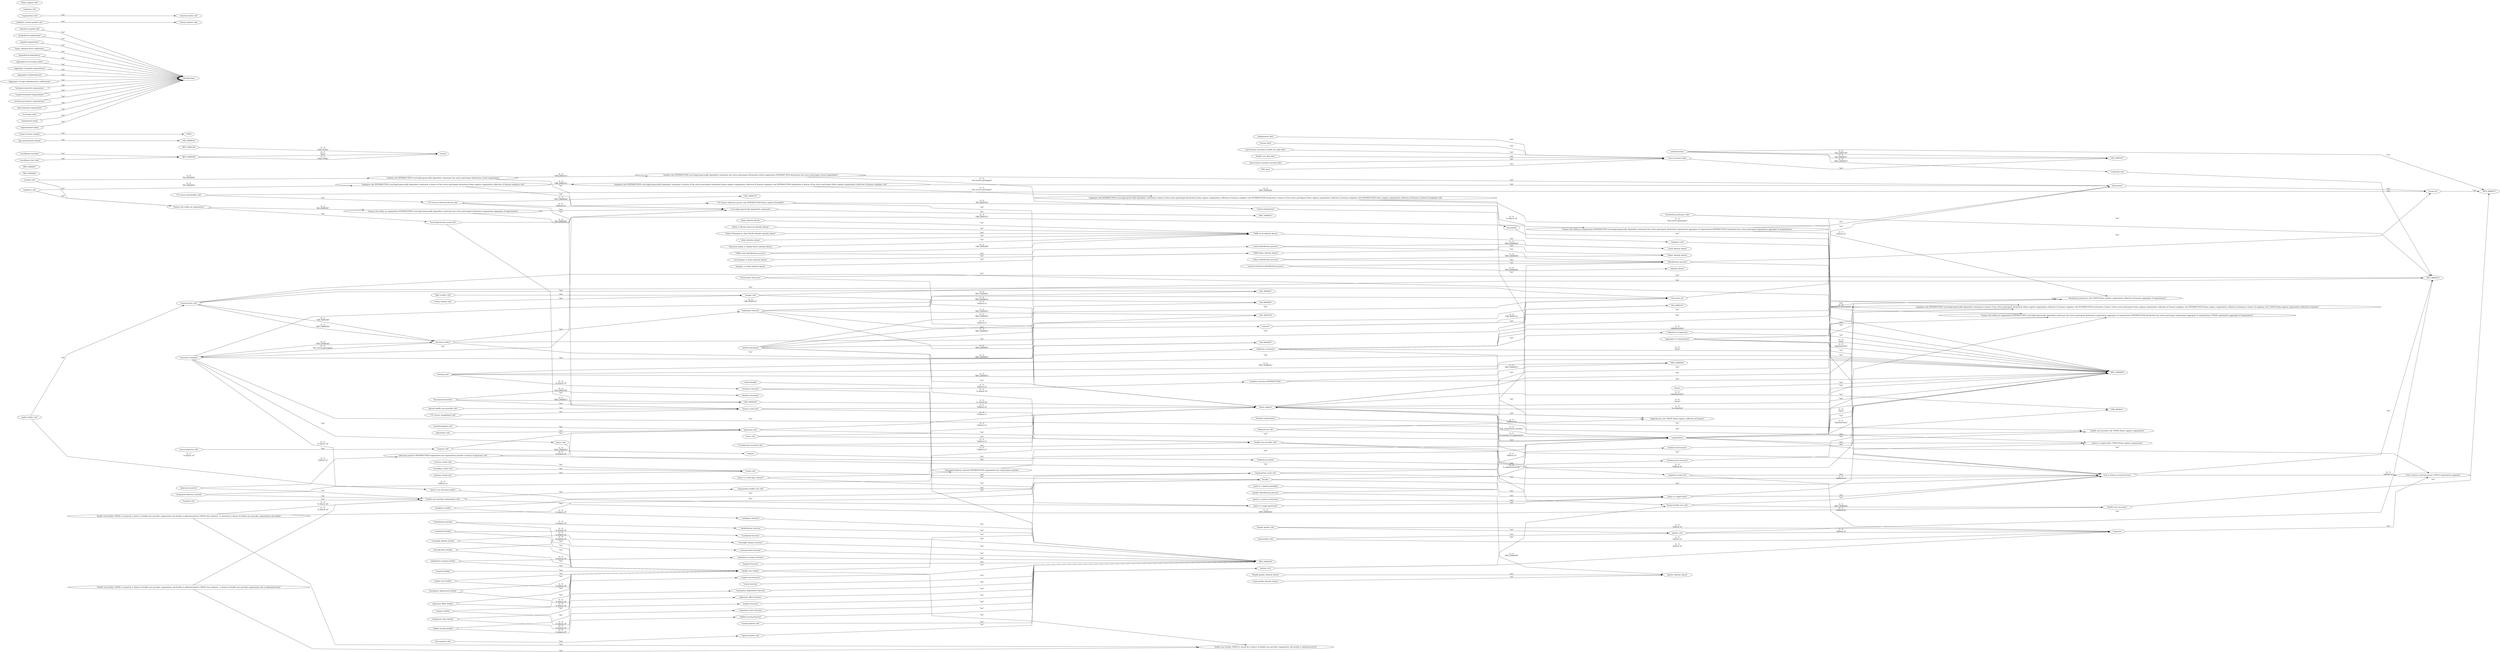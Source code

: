 digraph G {
  splines=polyline;
  rankdir=LR;
  "BFO_0000015" [ label="\"BFO_0000015\"" ];
  "BFO_0000020" [ label="\"BFO_0000020\"" ];
  "BFO_0000023" [ label="\"BFO_0000023\"" ];
  "BFO_0000027" [ label="\"BFO_0000027\"" ];
  "BFO_0000029" [ label="\"BFO_0000029\"" ];
  "BFO_0000031" [ label="\"BFO_0000031\"" ];
  "BFO_0000034" [ label="\"BFO_0000034\"" ];
  "BFO_0000038" [ label="\"BFO_0000038\"" ];
  "BFO_0000040" [ label="\"BFO_0000040\"" ];
  "BFO_0000148" [ label="\"BFO_0000148\"" ];
  "IAO_0000001" [ label="\"IAO_0000001\"" ];
  "IAO_0000005" [ label="\"IAO_0000005\"" ];
  "IAO_0000007" [ label="\"IAO_0000007\"" ];
  "IAO_0000027" [ label="\"IAO_0000027\"" ];
  "IAO_0000030" [ label="\"IAO_0000030\"" ];
  "IAO_0000104" [ label="\"IAO_0000104\"" ];
  "IAO_0000310" [ label="\"IAO_0000310\"" ];
  "IAO_0000416" [ label="\"IAO_0000416\"" ];
  "IAO_0000572" [ label="\"IAO_0000572\"" ];
  "CRID" [ label="\"CRID\"" ];
  "identity document" [ label="\"identity document\"" ];
  "documented identity" [ label="\"documented identity\"" ];
  "authentication" [ label="\"authentication\"" ];
  "credential role" [ label="\"credential role\"" ];
  "document act" [ label="\"document act\"" ];
  "social act" [ label="\"social act\"" ];
  "socio-legal generically dependent continuant" [ label="\"socio-legal generically dependent continuant\"" ];
  "declaration" [ label="\"declaration\"" ];
  "declaration performer role" [ label="\"declaration performer role\"" ];
  "Homo sapiens" [ label="\"Homo sapiens\"" ];
  "medical intervention" [ label="\"medical intervention\"" ];
  "surgery" [ label="\"surgery\"" ];
  "medical procedure" [ label="\"medical procedure\"" ];
  "OBI_0000011" [ label="\"OBI_0000011\"" ];
  "organization" [ label="\"organization\"" ];
  "organism" [ label="\"organism\"" ];
  "health care encounter" [ label="\"health care encounter\"" ];
  "injury" [ label="\"injury\"" ];
  "social security number" [ label="\"social security number\"" ];
  "human social role" [ label="\"human social role\"" ];
  "party to a legal entity" [ label="\"party to a legal entity\"" ];
  "party to a legal proceeding" [ label="\"party to a legal proceeding\"" ];
  "party to a legal agreement" [ label="\"party to a legal agreement\"" ];
  "party to a marriage contract" [ label="\"party to a marriage contract\"" ];
  "party to a power of attorney" [ label="\"party to a power of attorney\"" ];
  "gender role" [ label="\"gender role\"" ];
  "male gender role" [ label="\"male gender role\"" ];
  "female gender role" [ label="\"female gender role\"" ];
  "human health care role" [ label="\"human health care role\"" ];
  "patient role" [ label="\"patient role\"" ];
  "health care provider role" [ label="\"health care provider role\"" ];
  "physician role" [ label="\"physician role\"" ];
  "nurse role" [ label="\"nurse role\"" ];
  "health care provider organization role" [ label="\"health care provider organization role\"" ];
  "person health care provider role" [ label="\"person health care provider role\"" ];
  "physician practice" [ label="\"physician practice\"" ];
  "obsolete_hospital role" [ label="\"obsolete_hospital role\"" ];
  "integrated delivery network" [ label="\"integrated delivery network\"" ];
  "collection of organisms" [ label="\"collection of organisms\"" ];
  "collection of humans" [ label="\"collection of humans\"" ];
  "role in human social processes" [ label="\"role in human social processes\"" ];
  "organization social role" [ label="\"organization social role\"" ];
  "organism social role" [ label="\"organism social role\"" ];
  "organization health care role" [ label="\"organization health care role\"" ];
  "geopolitical organization" [ label="\"geopolitical organization\"" ];
  "geopoli organization" [ label="\"geopoli organization\"" ];
  "human patient role" [ label="\"human patient role\"" ];
  "major administrative subdivision" [ label="\"major administrative subdivision\"" ];
  "geopolitical dependency" [ label="\"geopolitical dependency\"" ];
  "aggregate of organizations" [ label="\"aggregate of organizations\"" ];
  "aggregate of sovereign states" [ label="\"aggregate of sovereign states\"" ];
  "aggregate of geopoli organizations" [ label="\"aggregate of geopoli organizations\"" ];
  "aggregate of dependencies" [ label="\"aggregate of dependencies\"" ];
  "aggregate of major administrative subdivisions" [ label="\"aggregate of major administrative subdivisions\"" ];
  "legal person role" [ label="\"legal person role\"" ];
  "smoker role" [ label="\"smoker role\"" ];
  "intravenous drug user" [ label="\"intravenous drug user\"" ];
  "intergovernmental organization" [ label="\"intergovernmental organization\"" ];
  "nongovernmental organizations" [ label="\"nongovernmental organizations\"" ];
  "private governance organizations" [ label="\"private governance organizations\"" ];
  "governmental organization" [ label="\"governmental organization\"" ];
  "sovereign state" [ label="\"sovereign state\"" ];
  "subnational entity" [ label="\"subnational entity\"" ];
  "supranational entity" [ label="\"supranational entity\"" ];
  "material entity role" [ label="\"material entity role\"" ];
  "organism role" [ label="\"organism role\"" ];
  "Homo sapiens role" [ label="\"Homo sapiens role\"" ];
  "organization role" [ label="\"organization role\"" ];
  "hospital function" [ label="\"hospital function\"" ];
  "school function" [ label="\"school function\"" ];
  "hospital role" [ label="\"hospital role\"" ];
  "school role" [ label="\"school role\"" ];
  "hospital organization" [ label="\"hospital organization\"" ];
  "school organization" [ label="\"school organization\"" ];
  "student role" [ label="\"student role\"" ];
  "nursery school role" [ label="\"nursery school role\"" ];
  "primary school role" [ label="\"primary school role\"" ];
  "architectural structure" [ label="\"architectural structure\"" ];
  "facility" [ label="\"facility\"" ];
  "hospital facility" [ label="\"hospital facility\"" ];
  "school facility" [ label="\"school facility\"" ];
  "secondary school role" [ label="\"secondary school role\"" ];
  "pediatric trauma patient role" [ label="\"pediatric trauma patient role\"" ];
  "injured patient role" [ label="\"injured patient role\"" ];
  "burn patient role" [ label="\"burn patient role\"" ];
  "physiatrist role" [ label="\"physiatrist role\"" ];
  "trauma patient role" [ label="\"trauma patient role\"" ];
  "housing unit" [ label="\"housing unit\"" ];
  "residence function" [ label="\"residence function\"" ];
  "household" [ label="\"household\"" ];
  "employee role" [ label="\"employee role\"" ];
  "workplace facility" [ label="\"workplace facility\"" ];
  "workplace function" [ label="\"workplace function\"" ];
  "US census householder role" [ label="\"US census householder role\"" ];
  "US Census reference person role" [ label="\"US Census reference person role\"" ];
  "OMB ethnic identity datum" [ label="\"OMB ethnic identity datum\"" ];
  "enrollment end date" [ label="\"enrollment end date\"" ];
  "socio-legal human social role" [ label="\"socio-legal human social role\"" ];
  "human role within an organization" [ label="\"human role within an organization\"" ];
  "employer role" [ label="\"employer role\"" ];
  "age measurement datum" [ label="\"age measurement datum\"" ];
  "contract" [ label="\"contract\"" ];
  "indemnity contract" [ label="\"indemnity contract\"" ];
  "insurance policy" [ label="\"insurance policy\"" ];
  "insured party role" [ label="\"insured party role\"" ];
  "insurance company" [ label="\"insurance company\"" ];
  "policy holder role" [ label="\"policy holder role\"" ];
  "payer role" [ label="\"payer role\"" ];
  "party to an insurance policy" [ label="\"party to an insurance policy\"" ];
  "enrollment start date" [ label="\"enrollment start date\"" ];
  "racial identity datum" [ label="\"racial identity datum\"" ];
  "racial identification process" [ label="\"racial identification process\"" ];
  "ethnic identity datum" [ label="\"ethnic identity datum\"" ];
  "ethnic identification process" [ label="\"ethnic identification process\"" ];
  "health care facility" [ label="\"health care facility\"" ];
  "US Census unemployed role" [ label="\"US Census unemployed role\"" ];
  "hospice facility" [ label="\"hospice facility\"" ];
  "skilled nursing facility" [ label="\"skilled nursing facility\"" ];
  "rehabilitation facility" [ label="\"rehabilitation facility\"" ];
  "nursing home facility" [ label="\"nursing home facility\"" ];
  "residential facility" [ label="\"residential facility\"" ];
  "overnight dialysis facility" [ label="\"overnight dialysis facility\"" ];
  "outpatient clinic facility" [ label="\"outpatient clinic facility\"" ];
  "physician office facility" [ label="\"physician office facility\"" ];
  "ambulatory surgery facility" [ label="\"ambulatory surgery facility\"" ];
  "urgent care facility" [ label="\"urgent care facility\"" ];
  "emergency department facility" [ label="\"emergency department facility\"" ];
  "urgent care function" [ label="\"urgent care function\"" ];
  "ambulatory surgery function" [ label="\"ambulatory surgery function\"" ];
  "hospice function" [ label="\"hospice function\"" ];
  "emergency department function" [ label="\"emergency department function\"" ];
  "physician office function" [ label="\"physician office function\"" ];
  "outpatient clinic function" [ label="\"outpatient clinic function\"" ];
  "overnight dialysis function" [ label="\"overnight dialysis function\"" ];
  "rehabilitation function" [ label="\"rehabilitation function\"" ];
  "skilled nursing function" [ label="\"skilled nursing function\"" ];
  "residential function" [ label="\"residential function\"" ];
  "nursing home function" [ label="\"nursing home function\"" ];
  "patient discharge" [ label="\"patient discharge\"" ];
  "hispanic or latino identity datum" [ label="\"hispanic or latino identity datum\"" ];
  "not hispanic or latino identity datum" [ label="\"not hispanic or latino identity datum\"" ];
  "US physician assistant role" [ label="\"US physician assistant role\"" ];
  "anesthesiologist role" [ label="\"anesthesiologist role\"" ];
  "OMB racial identification process" [ label="\"OMB racial identification process\"" ];
  "identity datum" [ label="\"identity datum\"" ];
  "gender identity datum" [ label="\"gender identity datum\"" ];
  "identification process" [ label="\"identification process\"" ];
  "gender identification process" [ label="\"gender identification process\"" ];
  "female gender identity datum" [ label="\"female gender identity datum\"" ];
  "surgeon role" [ label="\"surgeon role\"" ];
  "neurosurgereon role" [ label="\"neurosurgereon role\"" ];
  "male gender identity datum" [ label="\"male gender identity datum\"" ];
  "sexual orientation identification process" [ label="\"sexual orientation identification process\"" ];
  "American Indian or Alaska Native identity datum" [ label="\"American Indian or Alaska Native identity datum\"" ];
  "Asian identity datum" [ label="\"Asian identity datum\"" ];
  "black or African American identity datum" [ label="\"black or African American identity datum\"" ];
  "Native Hawaiian or other Pacific Islander identity datum" [ label="\"Native Hawaiian or other Pacific Islander identity datum\"" ];
  "white identity datum" [ label="\"white identity datum\"" ];
  "OMB racial identity datum" [ label="\"OMB racial identity datum\"" ];
  "heavy smoker role" [ label="\"heavy smoker role\"" ];
  "light smoker role" [ label="\"light smoker role\"" ];
  "employment data" [ label="\"employment data\"" ];
  "income data" [ label="\"income data\"" ];
  "government assistance health care plan data" [ label="\"government assistance health care plan data\"" ];
  "health care plan data" [ label="\"health care plan data\"" ];
  "government assistance income data" [ label="\"government assistance income data\"" ];
  "WIC data" [ label="\"WIC data\"" ];
  "socio-economic data" [ label="\"socio-economic data\"" ];
  "ObsoleteClass" [ label="\"ObsoleteClass\"" ];
  "legal person role UNION Homo sapiens collection of humans" [ label="\"legal person role UNION Homo sapiens collection of humans\"" ];
  "physician practice INTERSECTION organization has organization member is bearer of physician role" [ label="\"physician practice INTERSECTION organization has organization member is bearer of physician role\"" ];
  "student role INTERSECTION socio-legal generically dependent continuant has active participant declaration school organization" [ label="\"student role INTERSECTION socio-legal generically dependent continuant has active participant declaration school organization\"" ];
  "student role INTERSECTION socio-legal generically dependent continuant has active participant declaration school organization INTERSECTION declaration has active participant school organization" [ label="\"student role INTERSECTION socio-legal generically dependent continuant has active participant declaration school organization INTERSECTION declaration has active participant school organization\"" ];
  "role in human social processes UNION organization organism" [ label="\"role in human social processes UNION organization organism\"" ];
  "residence function INTERSECTION " [ label="\"residence function INTERSECTION \"" ];
  "health care provider role UNION Homo sapiens organization" [ label="\"health care provider role UNION Homo sapiens organization\"" ];
  "declaration performer role UNION Homo sapiens organization collection of humans aggregate of organizations" [ label="\"declaration performer role UNION Homo sapiens organization collection of humans aggregate of organizations\"" ];
  "integrated delivery network INTERSECTION organization has organization member" [ label="\"integrated delivery network INTERSECTION organization has organization member\"" ];
  "health care facility UNION is owned by is bearer of health care provider organization role facility is administered by" [ label="\"health care facility UNION is owned by is bearer of health care provider organization role facility is administered by\"" ];
  "health care facility UNION is owned by is bearer of health care provider organization role facility is administered by UNION class element : is owned by is bearer of health care provider organization role facility" [ label="\"health care facility UNION is owned by is bearer of health care provider organization role facility is administered by UNION class element : is owned by is bearer of health care provider organization role facility\"" ];
  "health care facility UNION is owned by is bearer of health care provider organization role facility is administered by UNION class element : is bearer of health care provider organization role is administered by" [ label="\"health care facility UNION is owned by is bearer of health care provider organization role facility is administered by UNION class element : is bearer of health care provider organization role is administered by\"" ];
  "employee role INTERSECTION socio-legal generically dependent continuant is bearer of has active participant declaration Homo sapiens organization collection of humans employer role" [ label="\"employee role INTERSECTION socio-legal generically dependent continuant is bearer of has active participant declaration Homo sapiens organization collection of humans employer role\"" ];
  "employee role INTERSECTION socio-legal generically dependent continuant is bearer of has active participant declaration Homo sapiens organization collection of humans employer role INTERSECTION declaration is bearer of has active participant Homo sapiens organization collection of humans employer role" [ label="\"employee role INTERSECTION socio-legal generically dependent continuant is bearer of has active participant declaration Homo sapiens organization collection of humans employer role INTERSECTION declaration is bearer of has active participant Homo sapiens organization collection of humans employer role\"" ];
  "employee role INTERSECTION socio-legal generically dependent continuant is bearer of has active participant declaration Homo sapiens organization collection of humans employer role INTERSECTION declaration is bearer of has active participant Homo sapiens organization collection of humans employer role INTERSECTION Homo sapiens organization collection of humans is bearer of employer role" [ label="\"employee role INTERSECTION socio-legal generically dependent continuant is bearer of has active participant declaration Homo sapiens organization collection of humans employer role INTERSECTION declaration is bearer of has active participant Homo sapiens organization collection of humans employer role INTERSECTION Homo sapiens organization collection of humans is bearer of employer role\"" ];
  "employee role INTERSECTION socio-legal generically dependent continuant is bearer of has active participant declaration Homo sapiens organization collection of humans employer role INTERSECTION declaration is bearer of has active participant Homo sapiens organization collection of humans employer role INTERSECTION Homo sapiens organization collection of humans is bearer of employer role UNION Homo sapiens organization collection of humans" [ label="\"employee role INTERSECTION socio-legal generically dependent continuant is bearer of has active participant declaration Homo sapiens organization collection of humans employer role INTERSECTION declaration is bearer of has active participant Homo sapiens organization collection of humans employer role INTERSECTION Homo sapiens organization collection of humans is bearer of employer role UNION Homo sapiens organization collection of humans\"" ];
  "human role within an organization INTERSECTION socio-legal generically dependent continuant has active participant declaration organization aggregate of organizations" [ label="\"human role within an organization INTERSECTION socio-legal generically dependent continuant has active participant declaration organization aggregate of organizations\"" ];
  "human role within an organization INTERSECTION socio-legal generically dependent continuant has active participant declaration organization aggregate of organizations INTERSECTION declaration has active participant organization aggregate of organizations" [ label="\"human role within an organization INTERSECTION socio-legal generically dependent continuant has active participant declaration organization aggregate of organizations INTERSECTION declaration has active participant organization aggregate of organizations\"" ];
  "human role within an organization INTERSECTION socio-legal generically dependent continuant has active participant declaration organization aggregate of organizations INTERSECTION declaration has active participant organization aggregate of organizations UNION organization aggregate of organizations" [ label="\"human role within an organization INTERSECTION socio-legal generically dependent continuant has active participant declaration organization aggregate of organizations INTERSECTION declaration has active participant organization aggregate of organizations UNION organization aggregate of organizations\"" ];
  "party to a legal entity UNION Homo sapiens organization" [ label="\"party to a legal entity UNION Homo sapiens organization\"" ];
  "US Census reference person role INTERSECTION Homo sapiens household" [ label="\"US Census reference person role INTERSECTION Homo sapiens household\"" ];
  "string" [ label="\"string\"" ];
  "declaration performer role" -> "BFO_0000023" [ label="\"isa\"" ];
  "physician office facility" -> "health care facility" [ label="\"isa\"" ];
  "health care provider organization role" -> "organization health care role" [ label="\"isa\"" ];
  "urgent care function" -> "BFO_0000034" [ label="\"isa\"" ];
  "role in human social processes" -> "BFO_0000023" [ label="\"isa\"" ];
  "party to a legal entity" -> "role in human social processes" [ label="\"isa\"" ];
  "party to a power of attorney" -> "party to a legal entity" [ label="\"isa\"" ];
  "government assistance health care plan data" -> "socio-economic data" [ label="\"isa\"" ];
  "social security number" -> "CRID" [ label="\"isa\"" ];
  "private governance organizations" -> "ObsoleteClass" [ label="\"isa\"" ];
  "skilled nursing facility" -> "health care facility" [ label="\"isa\"" ];
  "credential role" -> "BFO_0000023" [ label="\"isa\"" ];
  "obsolete_hospital role" -> "ObsoleteClass" [ label="\"isa\"" ];
  "female gender identity datum" -> "gender identity datum" [ label="\"isa\"" ];
  "physician role" -> "health care provider role" [ label="\"isa\"" ];
  "health care provider role" -> "human health care role" [ label="\"isa\"" ];
  "US Census unemployed role" -> "human social role" [ label="\"isa\"" ];
  "Native Hawaiian or other Pacific Islander identity datum" -> "OMB racial identity datum" [ label="\"isa\"" ];
  "neurosurgereon role" -> "surgeon role" [ label="\"isa\"" ];
  "physician practice" -> "health care provider organization role" [ label="\"isa\"" ];
  "patient role" -> "human health care role" [ label="\"isa\"" ];
  "hospital facility" -> "health care facility" [ label="\"isa\"" ];
  "overnight dialysis function" -> "BFO_0000034" [ label="\"isa\"" ];
  "hospital organization" -> "organization" [ label="\"isa\"" ];
  "residential facility" -> "health care facility" [ label="\"isa\"" ];
  "school facility" -> "facility" [ label="\"isa\"" ];
  "intravenous drug user" -> "BFO_0000023" [ label="\"isa\"" ];
  "medical intervention" -> "OBI_0000011" [ label="\"isa\"" ];
  "human social role" -> "organism social role" [ label="\"isa\"" ];
  "urgent care facility" -> "health care facility" [ label="\"isa\"" ];
  "party to a marriage contract" -> "party to a legal agreement" [ label="\"isa\"" ];
  "hospice function" -> "BFO_0000034" [ label="\"isa\"" ];
  "medical procedure" -> "medical intervention" [ label="\"isa\"" ];
  "school function" -> "BFO_0000034" [ label="\"isa\"" ];
  "female gender role" -> "gender role" [ label="\"isa\"" ];
  "legal person role" -> "role in human social processes" [ label="\"isa\"" ];
  "party to a legal proceeding" -> "party to a legal entity" [ label="\"isa\"" ];
  "sovereign state" -> "ObsoleteClass" [ label="\"isa\"" ];
  "health care facility" -> "facility" [ label="\"isa\"" ];
  "US Census reference person role" -> "human social role" [ label="\"isa\"" ];
  "health care encounter" -> "BFO_0000015" [ label="\"isa\"" ];
  "organization" -> "BFO_0000040" [ label="\"isa\"" ];
  "organization role" -> "material entity role" [ label="\"isa\"" ];
  "aggregate of dependencies" -> "ObsoleteClass" [ label="\"isa\"" ];
  "injured patient role" -> "patient role" [ label="\"isa\"" ];
  "major administrative subdivision" -> "ObsoleteClass" [ label="\"isa\"" ];
  "American Indian or Alaska Native identity datum" -> "OMB racial identity datum" [ label="\"isa\"" ];
  "integrated delivery network" -> "health care provider organization role" [ label="\"isa\"" ];
  "employer role" -> "role in human social processes" [ label="\"isa\"" ];
  "burn patient role" -> "injured patient role" [ label="\"isa\"" ];
  "skilled nursing function" -> "BFO_0000034" [ label="\"isa\"" ];
  "architectural structure" -> "BFO_0000040" [ label="\"isa\"" ];
  "human health care role" -> "role in human social processes" [ label="\"isa\"" ];
  "nursing home function" -> "BFO_0000034" [ label="\"isa\"" ];
  "anesthesiologist role" -> "physician role" [ label="\"isa\"" ];
  "surgeon role" -> "physician role" [ label="\"isa\"" ];
  "outpatient clinic facility" -> "health care facility" [ label="\"isa\"" ];
  "school role" -> "organization social role" [ label="\"isa\"" ];
  "OMB racial identification process" -> "racial identification process" [ label="\"isa\"" ];
  "document act" -> "declaration" [ label="\"isa\"" ];
  "employee role" -> "human role within an organization" [ label="\"isa\"" ];
  "male gender identity datum" -> "gender identity datum" [ label="\"isa\"" ];
  "supranational entity" -> "ObsoleteClass" [ label="\"isa\"" ];
  "rehabilitation facility" -> "health care facility" [ label="\"isa\"" ];
  "trauma patient role" -> "patient role" [ label="\"isa\"" ];
  "surgery" -> "medical procedure" [ label="\"isa\"" ];
  "declaration" -> "social act" [ label="\"isa\"" ];
  "OMB ethnic identity datum" -> "ethnic identity datum" [ label="\"isa\"" ];
  "hospital role" -> "health care provider organization role" [ label="\"isa\"" ];
  "hospice facility" -> "health care facility" [ label="\"isa\"" ];
  "organism social role" -> "role in human social processes" [ label="\"isa\"" ];
  "residence function" -> "BFO_0000034" [ label="\"isa\"" ];
  "household" -> "BFO_0000040" [ label="\"isa\"" ];
  "smoker role" -> "BFO_0000023" [ label="\"isa\"" ];
  "nongovernmental organizations" -> "ObsoleteClass" [ label="\"isa\"" ];
  "geopoli organization" -> "ObsoleteClass" [ label="\"isa\"" ];
  "outpatient clinic function" -> "BFO_0000034" [ label="\"isa\"" ];
  "human role within an organization" -> "socio-legal human social role" [ label="\"isa\"" ];
  "socio-economic data" -> "IAO_0000027" [ label="\"isa\"" ];
  "WIC data" -> "socio-economic data" [ label="\"isa\"" ];
  "ambulatory surgery facility" -> "health care facility" [ label="\"isa\"" ];
  "ambulatory surgery function" -> "BFO_0000034" [ label="\"isa\"" ];
  "gender role" -> "BFO_0000023" [ label="\"isa\"" ];
  "physiatrist role" -> "physician role" [ label="\"isa\"" ];
  "injury" -> "BFO_0000040" [ label="\"isa\"" ];
  "hospital function" -> "BFO_0000034" [ label="\"isa\"" ];
  "male gender role" -> "gender role" [ label="\"isa\"" ];
  "governmental organization" -> "ObsoleteClass" [ label="\"isa\"" ];
  "party to an insurance policy" -> "party to a legal agreement" [ label="\"isa\"" ];
  "geopolitical dependency" -> "ObsoleteClass" [ label="\"isa\"" ];
  "socio-legal generically dependent continuant" -> "BFO_0000031" [ label="\"isa\"" ];
  "pediatric trauma patient role" -> "human patient role" [ label="\"isa\"" ];
  "payer role" -> "role in human social processes" [ label="\"isa\"" ];
  "nurse role" -> "health care provider role" [ label="\"isa\"" ];
  "person health care provider role" -> "human social role" [ label="\"isa\"" ];
  "black or African American identity datum" -> "OMB racial identity datum" [ label="\"isa\"" ];
  "not hispanic or latino identity datum" -> "OMB ethnic identity datum" [ label="\"isa\"" ];
  "white identity datum" -> "OMB racial identity datum" [ label="\"isa\"" ];
  "aggregate of sovereign states" -> "ObsoleteClass" [ label="\"isa\"" ];
  "documented identity" -> "IAO_0000030" [ label="\"isa\"" ];
  "employment data" -> "socio-economic data" [ label="\"isa\"" ];
  "aggregate of geopoli organizations" -> "ObsoleteClass" [ label="\"isa\"" ];
  "rehabilitation function" -> "BFO_0000034" [ label="\"isa\"" ];
  "school organization" -> "organization" [ label="\"isa\"" ];
  "physician office function" -> "BFO_0000034" [ label="\"isa\"" ];
  "overnight dialysis facility" -> "health care facility" [ label="\"isa\"" ];
  "emergency department facility" -> "health care facility" [ label="\"isa\"" ];
  "collection of organisms" -> "BFO_0000040" [ label="\"isa\"" ];
  "identification process" -> "social act" [ label="\"isa\"" ];
  "emergency department function" -> "BFO_0000034" [ label="\"isa\"" ];
  "health care plan data" -> "socio-economic data" [ label="\"isa\"" ];
  "enrollment start date" -> "BFO_0000038" [ label="\"isa\"" ];
  "heavy smoker role" -> "smoker role" [ label="\"isa\"" ];
  "hispanic or latino identity datum" -> "OMB ethnic identity datum" [ label="\"isa\"" ];
  "party to a legal agreement" -> "party to a legal entity" [ label="\"isa\"" ];
  "subnational entity" -> "ObsoleteClass" [ label="\"isa\"" ];
  "age measurement datum" -> "IAO_0000416" [ label="\"isa\"" ];
  "intergovernmental organization" -> "ObsoleteClass" [ label="\"isa\"" ];
  "government assistance income data" -> "socio-economic data" [ label="\"isa\"" ];
  "nursing home facility" -> "health care facility" [ label="\"isa\"" ];
  "facility" -> "architectural structure" [ label="\"isa\"" ];
  "socio-legal human social role" -> "human social role" [ label="\"isa\"" ];
  "secondary school role" -> "school role" [ label="\"isa\"" ];
  "workplace facility" -> "facility" [ label="\"isa\"" ];
  "primary school role" -> "school role" [ label="\"isa\"" ];
  "identification process" -> "OBI_0000011" [ label="\"isa\"" ];
  "workplace function" -> "BFO_0000034" [ label="\"isa\"" ];
  "aggregate of major administrative subdivisions" -> "ObsoleteClass" [ label="\"isa\"" ];
  "organization social role" -> "role in human social processes" [ label="\"isa\"" ];
  "income data" -> "socio-economic data" [ label="\"isa\"" ];
  "residential function" -> "BFO_0000034" [ label="\"isa\"" ];
  "aggregate of organizations" -> "BFO_0000040" [ label="\"isa\"" ];
  "Asian identity datum" -> "OMB racial identity datum" [ label="\"isa\"" ];
  "light smoker role" -> "smoker role" [ label="\"isa\"" ];
  "nursery school role" -> "school role" [ label="\"isa\"" ];
  "collection of humans" -> "collection of organisms" [ label="\"isa\"" ];
  "OMB racial identity datum" -> "racial identity datum" [ label="\"isa\"" ];
  "student role" -> "human role within an organization" [ label="\"isa\"" ];
  "social act" -> "BFO_0000015" [ label="\"isa\"" ];
  "geopolitical organization" -> "ObsoleteClass" [ label="\"isa\"" ];
  "US physician assistant role" -> "health care provider role" [ label="\"isa\"" ];
  "enrollment end date" -> "BFO_0000038" [ label="\"isa\"" ];
  "patient discharge" -> "document act" [ label="\"isa\"" ];
  "organization health care role" -> "organization social role" [ label="\"isa\"" ];
  "Homo sapiens" -> "legal person role UNION Homo sapiens collection of humans" [ label="\"isa\"" ];
  "collection of humans" -> "legal person role UNION Homo sapiens collection of humans" [ label="\"isa\"" ];
  "physician practice INTERSECTION organization has organization member is bearer of physician role" -> "organization" [ label="\"isa\"" ];
  "policy holder role" -> "insured party role" [ label="\"isa\"" ];
  "ethnic identification process" -> "identification process" [ label="\"isa\"" ];
  "student role INTERSECTION socio-legal generically dependent continuant has active participant declaration school organization" -> "socio-legal generically dependent continuant" [ label="\"isa\"" ];
  "student role INTERSECTION socio-legal generically dependent continuant has active participant declaration school organization INTERSECTION declaration has active participant school organization" -> "declaration" [ label="\"isa\"" ];
  "organization" -> "role in human social processes UNION organization organism" [ label="\"isa\"" ];
  "organism" -> "role in human social processes UNION organization organism" [ label="\"isa\"" ];
  "residence function INTERSECTION " -> "BFO_0000040" [ label="\"isa\"" ];
  "insurance policy" -> "indemnity contract" [ label="\"isa\"" ];
  "insurance policy" -> "document act" [ label="\"isa\"" ];
  "insurance policy" -> "collection of humans" [ label="\"isa\"" ];
  "racial identification process" -> "identification process" [ label="\"isa\"" ];
  "housing unit" -> "BFO_0000040" [ label="\"isa\"" ];
  "indemnity contract" -> "contract" [ label="\"isa\"" ];
  "gender identification process" -> "identification process" [ label="\"isa\"" ];
  "Homo sapiens" -> "health care provider role UNION Homo sapiens organization" [ label="\"isa\"" ];
  "organization" -> "health care provider role UNION Homo sapiens organization" [ label="\"isa\"" ];
  "Homo sapiens" -> "declaration performer role UNION Homo sapiens organization collection of humans aggregate of organizations" [ label="\"isa\"" ];
  "organization" -> "declaration performer role UNION Homo sapiens organization collection of humans aggregate of organizations" [ label="\"isa\"" ];
  "collection of humans" -> "declaration performer role UNION Homo sapiens organization collection of humans aggregate of organizations" [ label="\"isa\"" ];
  "aggregate of organizations" -> "declaration performer role UNION Homo sapiens organization collection of humans aggregate of organizations" [ label="\"isa\"" ];
  "integrated delivery network INTERSECTION organization has organization member" -> "organization" [ label="\"isa\"" ];
  "health care facility" -> "health care facility UNION is owned by is bearer of health care provider organization role facility is administered by" [ label="\"isa\"" ];
  "health care facility UNION is owned by is bearer of health care provider organization role facility is administered by UNION class element : is owned by is bearer of health care provider organization role facility" -> "health care facility UNION is owned by is bearer of health care provider organization role facility is administered by" [ label="\"isa\"" ];
  "health care facility UNION is owned by is bearer of health care provider organization role facility is administered by UNION class element : is owned by is bearer of health care provider organization role facility" -> "facility" [ label="\"isa\"" ];
  "health care facility UNION is owned by is bearer of health care provider organization role facility is administered by UNION class element : is bearer of health care provider organization role is administered by" -> "health care facility UNION is owned by is bearer of health care provider organization role facility is administered by" [ label="\"isa\"" ];
  "employee role INTERSECTION socio-legal generically dependent continuant is bearer of has active participant declaration Homo sapiens organization collection of humans employer role" -> "socio-legal generically dependent continuant" [ label="\"isa\"" ];
  "employee role INTERSECTION socio-legal generically dependent continuant is bearer of has active participant declaration Homo sapiens organization collection of humans employer role INTERSECTION declaration is bearer of has active participant Homo sapiens organization collection of humans employer role" -> "declaration" [ label="\"isa\"" ];
  "Homo sapiens" -> "employee role INTERSECTION socio-legal generically dependent continuant is bearer of has active participant declaration Homo sapiens organization collection of humans employer role INTERSECTION declaration is bearer of has active participant Homo sapiens organization collection of humans employer role INTERSECTION Homo sapiens organization collection of humans is bearer of employer role UNION Homo sapiens organization collection of humans" [ label="\"isa\"" ];
  "organization" -> "employee role INTERSECTION socio-legal generically dependent continuant is bearer of has active participant declaration Homo sapiens organization collection of humans employer role INTERSECTION declaration is bearer of has active participant Homo sapiens organization collection of humans employer role INTERSECTION Homo sapiens organization collection of humans is bearer of employer role UNION Homo sapiens organization collection of humans" [ label="\"isa\"" ];
  "collection of humans" -> "employee role INTERSECTION socio-legal generically dependent continuant is bearer of has active participant declaration Homo sapiens organization collection of humans employer role INTERSECTION declaration is bearer of has active participant Homo sapiens organization collection of humans employer role INTERSECTION Homo sapiens organization collection of humans is bearer of employer role UNION Homo sapiens organization collection of humans" [ label="\"isa\"" ];
  "sexual orientation identification process" -> "identification process" [ label="\"isa\"" ];
  "contract" -> "IAO_0000310" [ label="\"isa\"" ];
  "insurance company" -> "organization" [ label="\"isa\"" ];
  "insurance company" -> "payer role" [ label="\"isa\"" ];
  "insurance company" -> "socio-legal generically dependent continuant" [ label="\"isa\"" ];
  "insurance company" -> "IAO_0000007" [ label="\"isa\"" ];
  "human role within an organization INTERSECTION socio-legal generically dependent continuant has active participant declaration organization aggregate of organizations" -> "socio-legal generically dependent continuant" [ label="\"isa\"" ];
  "human role within an organization INTERSECTION socio-legal generically dependent continuant has active participant declaration organization aggregate of organizations INTERSECTION declaration has active participant organization aggregate of organizations" -> "declaration" [ label="\"isa\"" ];
  "organization" -> "human role within an organization INTERSECTION socio-legal generically dependent continuant has active participant declaration organization aggregate of organizations INTERSECTION declaration has active participant organization aggregate of organizations UNION organization aggregate of organizations" [ label="\"isa\"" ];
  "aggregate of organizations" -> "human role within an organization INTERSECTION socio-legal generically dependent continuant has active participant declaration organization aggregate of organizations INTERSECTION declaration has active participant organization aggregate of organizations UNION organization aggregate of organizations" [ label="\"isa\"" ];
  "insured party role" -> "role in human social processes" [ label="\"isa\"" ];
  "insured party role" -> "document act" [ label="\"isa\"" ];
  "insured party role" -> "IAO_0000001" [ label="\"isa\"" ];
  "patient discharge" -> "IAO_0000310" [ label="\"isa\"" ];
  "patient discharge" -> "Homo sapiens" [ label="\"isa\"" ];
  "Homo sapiens" -> "party to a legal entity UNION Homo sapiens organization" [ label="\"isa\"" ];
  "organization" -> "party to a legal entity UNION Homo sapiens organization" [ label="\"isa\"" ];
  "authentication" -> "BFO_0000015" [ label="\"isa\"" ];
  "US census householder role" -> "US Census reference person role" [ label="\"isa\"" ];
  "US Census reference person role INTERSECTION Homo sapiens household" -> "Homo sapiens" [ label="\"isa\"" ];
  "Homo sapiens" -> "organization" [ label="[1..*]
\"is member of organization\"" ];
  "organization" -> "Homo sapiens" [ label="[1..*]
\"has organization member\"" ];
  "Homo sapiens" -> "BFO_0000040" [ label="[1..*]
\"owns\"" ];
  "organization" -> "BFO_0000040" [ label="[1..*]
\"owns\"" ];
  "collection of humans" -> "BFO_0000040" [ label="[1..*]
\"owns\"" ];
  "aggregate of organizations" -> "BFO_0000040" [ label="[1..*]
\"owns\"" ];
  "Homo sapiens" -> "BFO_0000040" [ label="[1..*]
\"administrates\"" ];
  "organization" -> "BFO_0000040" [ label="[1..*]
\"administrates\"" ];
  "collection of humans" -> "BFO_0000040" [ label="[1..*]
\"administrates\"" ];
  "aggregate of organizations" -> "BFO_0000040" [ label="[1..*]
\"administrates\"" ];
  "BFO_0000040" -> "Homo sapiens" [ label="[1..*]
\"is owned by\"" ];
  "IAO_0000030" -> "Homo sapiens" [ label="[1..*]
\"is owned by\"" ];
  "hospice facility" -> "hospice function" [ label="[1..*]
\"is bearer of\"" ];
  "legal person role" -> "legal person role UNION Homo sapiens collection of humans" [ label="[1..*]
\"inheres in\"" ];
  "physician practice" -> "physician practice INTERSECTION organization has organization member is bearer of physician role" [ label="[1..*]
\"inheres in\"" ];
  "physician practice INTERSECTION organization has organization member is bearer of physician role" -> "physician role" [ label="[1..*]
\"is bearer of\"" ];
  "policy holder role" -> "party to an insurance policy" [ label="[1..*]
\"is bearer of\"" ];
  "ethnic identification process" -> "ethnic identity datum" [ label="[1..*]
\"BFO_0000050\"" ];
  "student role" -> "student role INTERSECTION socio-legal generically dependent continuant has active participant declaration school organization" [ label="[1..*]
\"RO_0000059\"" ];
  "student role INTERSECTION socio-legal generically dependent continuant has active participant declaration school organization" -> "student role INTERSECTION socio-legal generically dependent continuant has active participant declaration school organization INTERSECTION declaration has active participant school organization" [ label="[1..*]
\"OBI_0000312\"" ];
  "student role INTERSECTION socio-legal generically dependent continuant has active participant declaration school organization INTERSECTION declaration has active participant school organization" -> "school organization" [ label="[1..*]
\"has active participant\"" ];
  "role in human social processes" -> "role in human social processes UNION organization organism" [ label="[1..*]
\"inheres in\"" ];
  "residence function" -> "residence function INTERSECTION " [ label="[1..*]
\"inheres in\"" ];
  "residence function INTERSECTION " -> "BFO_0000029" [ label="[1..*]
\"BFO_0000051\"" ];
  "female gender role" -> "organism" [ label="[1..*]
\"inheres in\"" ];
  "insurance policy" -> "insurance company" [ label="[1..*]
\"has active participant\"" ];
  "racial identification process" -> "racial identity datum" [ label="[1..*]
\"BFO_0000050\"" ];
  "housing unit" -> "BFO_0000029" [ label="[1..*]
\"BFO_0000051\"" ];
  "housing unit" -> "BFO_0000040" [ label="[1..*]
\"BFO_0000051\"" ];
  "housing unit" -> "residence function" [ label="[1..1]
\"is bearer of\"" ];
  "indemnity contract" -> "IAO_0000001" [ label="[1..*]
\"BFO_0000051\"" ];
  "indemnity contract" -> "IAO_0000005" [ label="[1..*]
\"BFO_0000051\"" ];
  "indemnity contract" -> "IAO_0000007" [ label="[1..*]
\"BFO_0000051\"" ];
  "indemnity contract" -> "IAO_0000104" [ label="[1..*]
\"BFO_0000051\"" ];
  "nurse role" -> "Homo sapiens" [ label="[1..*]
\"inheres in\"" ];
  "gender identification process" -> "gender identity datum" [ label="[1..*]
\"BFO_0000050\"" ];
  "health care provider role" -> "health care provider role UNION Homo sapiens organization" [ label="[1..*]
\"inheres in\"" ];
  "declaration performer role" -> "declaration performer role UNION Homo sapiens organization collection of humans aggregate of organizations" [ label="[1..*]
\"inheres in\"" ];
  "integrated delivery network" -> "integrated delivery network INTERSECTION organization has organization member" [ label="[1..*]
\"inheres in\"" ];
  "health care facility UNION is owned by is bearer of health care provider organization role facility is administered by UNION class element : is owned by is bearer of health care provider organization role facility" -> "health care provider organization role" [ label="[1..*]
\"is bearer of\"" ];
  "health care facility UNION is owned by is bearer of health care provider organization role facility is administered by UNION class element : is bearer of health care provider organization role is administered by" -> "health care provider organization role" [ label="[1..*]
\"is bearer of\"" ];
  "OMB racial identification process" -> "OMB racial identity datum" [ label="[1..*]
\"OBI_0000299\"" ];
  "smoker role" -> "Homo sapiens" [ label="[1..*]
\"inheres in\"" ];
  "patient role" -> "organism" [ label="[1..*]
\"inheres in\"" ];
  "overnight dialysis facility" -> "overnight dialysis function" [ label="[1..*]
\"is bearer of\"" ];
  "organism social role" -> "organism" [ label="[1..*]
\"inheres in\"" ];
  "employee role" -> "employee role INTERSECTION socio-legal generically dependent continuant is bearer of has active participant declaration Homo sapiens organization collection of humans employer role" [ label="[1..*]
\"RO_0000059\"" ];
  "employee role INTERSECTION socio-legal generically dependent continuant is bearer of has active participant declaration Homo sapiens organization collection of humans employer role" -> "employee role INTERSECTION socio-legal generically dependent continuant is bearer of has active participant declaration Homo sapiens organization collection of humans employer role INTERSECTION declaration is bearer of has active participant Homo sapiens organization collection of humans employer role" [ label="[1..*]
\"OBI_0000312\"" ];
  "employee role INTERSECTION socio-legal generically dependent continuant is bearer of has active participant declaration Homo sapiens organization collection of humans employer role INTERSECTION declaration is bearer of has active participant Homo sapiens organization collection of humans employer role" -> "employee role INTERSECTION socio-legal generically dependent continuant is bearer of has active participant declaration Homo sapiens organization collection of humans employer role INTERSECTION declaration is bearer of has active participant Homo sapiens organization collection of humans employer role INTERSECTION Homo sapiens organization collection of humans is bearer of employer role" [ label="[1..*]
\"has active participant\"" ];
  "employee role INTERSECTION socio-legal generically dependent continuant is bearer of has active participant declaration Homo sapiens organization collection of humans employer role INTERSECTION declaration is bearer of has active participant Homo sapiens organization collection of humans employer role INTERSECTION Homo sapiens organization collection of humans is bearer of employer role" -> "employee role INTERSECTION socio-legal generically dependent continuant is bearer of has active participant declaration Homo sapiens organization collection of humans employer role INTERSECTION declaration is bearer of has active participant Homo sapiens organization collection of humans employer role INTERSECTION Homo sapiens organization collection of humans is bearer of employer role UNION Homo sapiens organization collection of humans" [ label="[1..*]
\"has active participant\"" ];
  "employee role INTERSECTION socio-legal generically dependent continuant is bearer of has active participant declaration Homo sapiens organization collection of humans employer role INTERSECTION declaration is bearer of has active participant Homo sapiens organization collection of humans employer role INTERSECTION Homo sapiens organization collection of humans is bearer of employer role" -> "employer role" [ label="[1..*]
\"is bearer of\"" ];
  "gender role" -> "organism" [ label="[1..*]
\"inheres in\"" ];
  "facility" -> "organization" [ label="[1..*]
\"is administered by\"" ];
  "intravenous drug user" -> "Homo sapiens" [ label="[1..*]
\"inheres in\"" ];
  "rehabilitation facility" -> "rehabilitation function" [ label="[1..*]
\"is bearer of\"" ];
  "US physician assistant role" -> "Homo sapiens" [ label="[1..*]
\"inheres in\"" ];
  "sexual orientation identification process" -> "identity datum" [ label="[1..*]
\"BFO_0000050\"" ];
  "contract" -> "document act" [ label="[1..*]
\"OBI_0000312\"" ];
  "male gender role" -> "organism" [ label="[1..*]
\"inheres in\"" ];
  "physician office facility" -> "physician office function" [ label="[1..*]
\"is bearer of\"" ];
  "insurance company" -> "party to an insurance policy" [ label="[1..*]
\"is bearer of\"" ];
  "insurance company" -> "document act" [ label="[1..*]
\"OBI_0000312\"" ];
  "insurance company" -> "insurance policy" [ label="[1..*]
\"BFO_0000050\"" ];
  "urgent care facility" -> "urgent care function" [ label="[1..*]
\"is bearer of\"" ];
  "socio-legal human social role" -> "socio-legal generically dependent continuant" [ label="[1..*]
\"RO_0000059\"" ];
  "human health care role" -> "health care encounter" [ label="[1..*]
\"BFO_0000054\"" ];
  "human role within an organization" -> "human role within an organization INTERSECTION socio-legal generically dependent continuant has active participant declaration organization aggregate of organizations" [ label="[1..*]
\"RO_0000059\"" ];
  "human role within an organization INTERSECTION socio-legal generically dependent continuant has active participant declaration organization aggregate of organizations" -> "human role within an organization INTERSECTION socio-legal generically dependent continuant has active participant declaration organization aggregate of organizations INTERSECTION declaration has active participant organization aggregate of organizations" [ label="[1..*]
\"OBI_0000312\"" ];
  "human role within an organization INTERSECTION socio-legal generically dependent continuant has active participant declaration organization aggregate of organizations INTERSECTION declaration has active participant organization aggregate of organizations" -> "human role within an organization INTERSECTION socio-legal generically dependent continuant has active participant declaration organization aggregate of organizations INTERSECTION declaration has active participant organization aggregate of organizations UNION organization aggregate of organizations" [ label="[1..*]
\"has active participant\"" ];
  "physician role" -> "Homo sapiens" [ label="[1..*]
\"inheres in\"" ];
  "insured party role" -> "insurance policy" [ label="[1..*]
\"OBI_0000299\"" ];
  "insured party role" -> "insurance policy" [ label="[1..*]
\"BFO_0000050\"" ];
  "patient discharge" -> "IAO_0000005" [ label="[1..*]
\"BFO_0000051\"" ];
  "patient discharge" -> "IAO_0000007" [ label="[1..*]
\"BFO_0000051\"" ];
  "patient discharge" -> "IAO_0000104" [ label="[1..*]
\"BFO_0000051\"" ];
  "patient discharge" -> "health care provider role" [ label="[1..*]
\"is bearer of\"" ];
  "outpatient clinic facility" -> "outpatient clinic function" [ label="[1..*]
\"is bearer of\"" ];
  "party to a legal entity" -> "party to a legal entity UNION Homo sapiens organization" [ label="[1..*]
\"inheres in\"" ];
  "nursing home facility" -> "nursing home function" [ label="[1..*]
\"is bearer of\"" ];
  "health care provider organization role" -> "health care encounter" [ label="[1..*]
\"BFO_0000054\"" ];
  "organization social role" -> "organization" [ label="[1..*]
\"inheres in\"" ];
  "US Census reference person role" -> "IAO_0000572" [ label="[1..*]
\"BFO_0000054\"" ];
  "party to a marriage contract" -> "Homo sapiens" [ label="[1..*]
\"inheres in\"" ];
  "skilled nursing facility" -> "skilled nursing function" [ label="[1..*]
\"is bearer of\"" ];
  "emergency department facility" -> "emergency department function" [ label="[1..*]
\"is bearer of\"" ];
  "documented identity" -> "IAO_0000030" [ label="[1..*]
\"BFO_0000051\"" ];
  "documented identity" -> "identity document" [ label="[1..*]
\"IAO_0000136\"" ];
  "residential facility" -> "residential function" [ label="[1..*]
\"is bearer of\"" ];
  "ambulatory surgery facility" -> "ambulatory surgery function" [ label="[1..*]
\"is bearer of\"" ];
  "authentication" -> "credential role" [ label="[1..*]
\"BFO_0000055\"" ];
  "authentication" -> "IAO_0000027" [ label="[1..*]
\"RO_0000057\"" ];
  "authentication" -> "IAO_0000027" [ label="[1..*]
\"IAO_0000136\"" ];
  "surgeon role" -> "surgery" [ label="[1..*]
\"BFO_0000054\"" ];
  "human social role" -> "Homo sapiens" [ label="[1..*]
\"inheres in\"" ];
  "US census householder role" -> "social act" [ label="[1..*]
\"BFO_0000054\"" ];
  "US Census reference person role" -> "US Census reference person role INTERSECTION Homo sapiens household" [ label="[1..*]
\"inheres in\"" ];
  "US Census reference person role INTERSECTION Homo sapiens household" -> "household" [ label="[1..*]
\"RO_0002350\"" ];
  "workplace facility" -> "workplace function" [ label="[1..*]
\"is bearer of\"" ];
  "BFO_0000038" -> "string" [ label="[1..*]
\"date\"" ];
  "BFO_0000038" -> "string" [ label="[1..*]
\"time of day\"" ];
  "BFO_0000148" -> "string" [ label="[1..*]
\"time of day\"" ];
}
